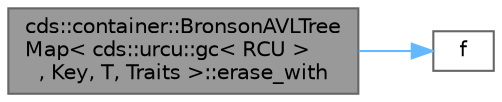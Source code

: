 digraph "cds::container::BronsonAVLTreeMap&lt; cds::urcu::gc&lt; RCU &gt;, Key, T, Traits &gt;::erase_with"
{
 // LATEX_PDF_SIZE
  bgcolor="transparent";
  edge [fontname=Helvetica,fontsize=10,labelfontname=Helvetica,labelfontsize=10];
  node [fontname=Helvetica,fontsize=10,shape=box,height=0.2,width=0.4];
  rankdir="LR";
  Node1 [id="Node000001",label="cds::container::BronsonAVLTree\lMap\< cds::urcu::gc\< RCU \>\l, Key, T, Traits \>::erase_with",height=0.2,width=0.4,color="gray40", fillcolor="grey60", style="filled", fontcolor="black",tooltip="Deletes the item from the map using pred predicate for searching"];
  Node1 -> Node2 [id="edge2_Node000001_Node000002",color="steelblue1",style="solid",tooltip=" "];
  Node2 [id="Node000002",label="f",height=0.2,width=0.4,color="grey40", fillcolor="white", style="filled",URL="$cxx11__tensor__map_8cpp.html#a7f507fea02198f6cb81c86640c7b1a4e",tooltip=" "];
}
